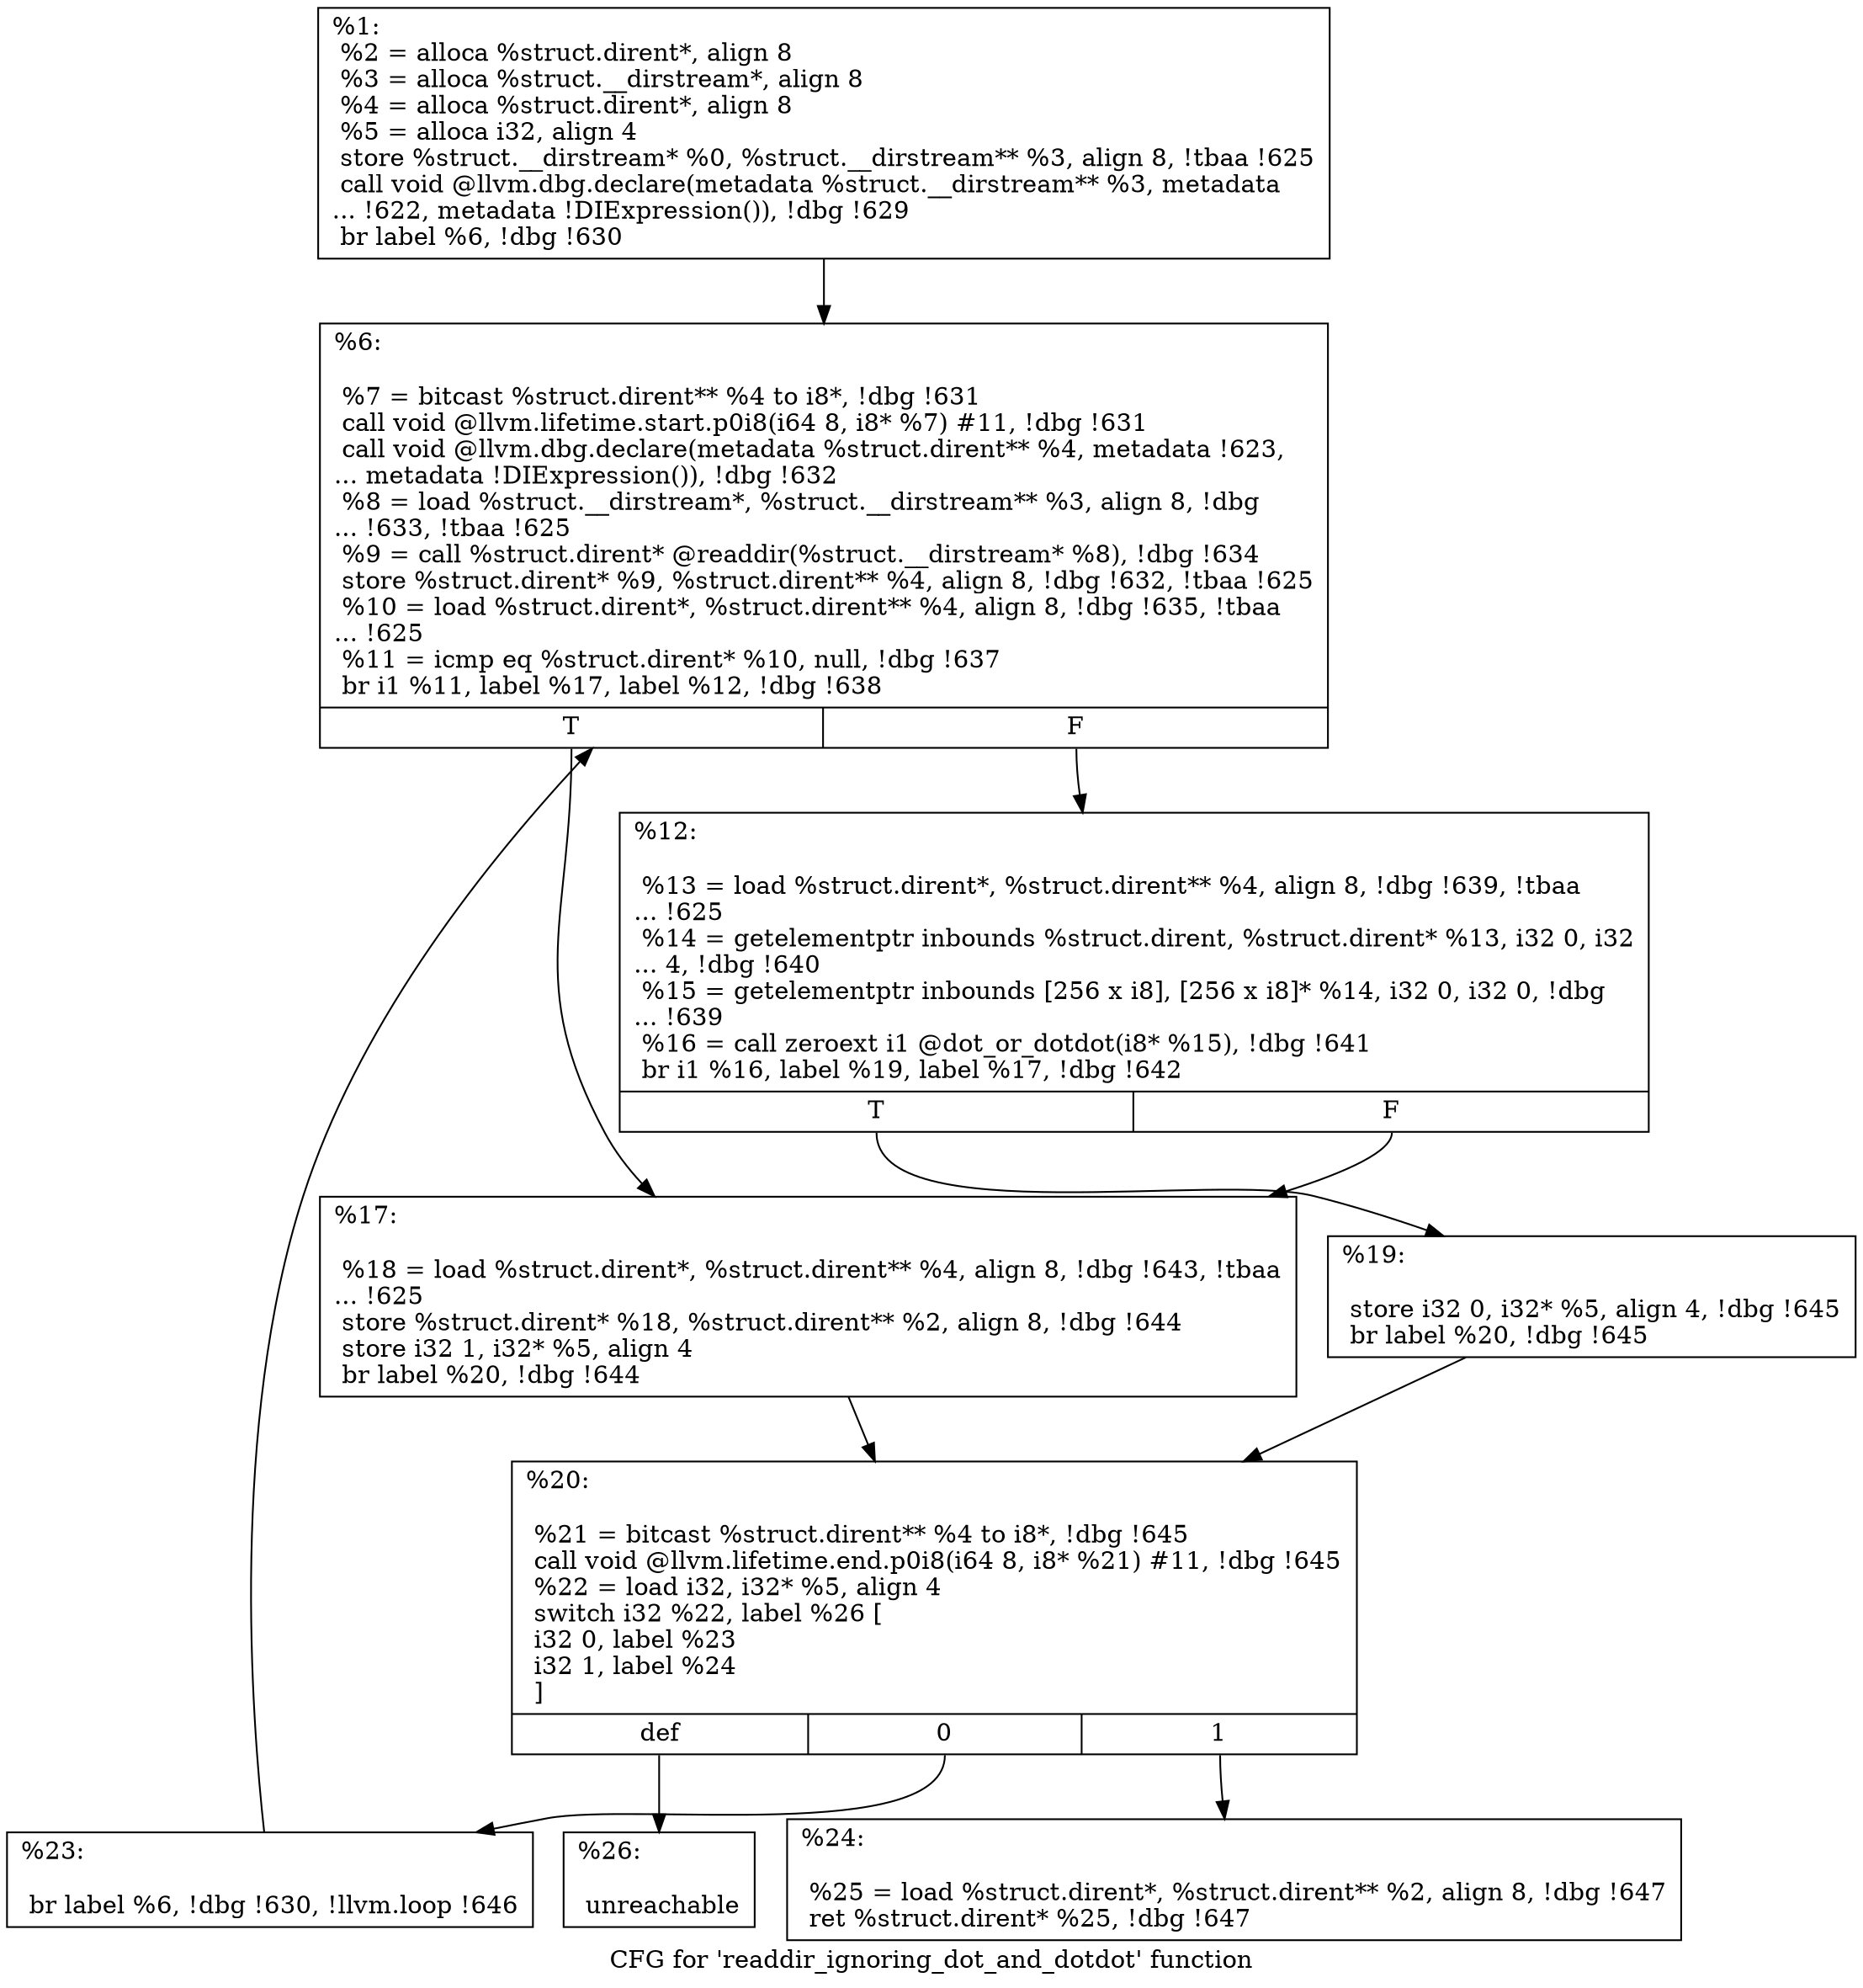 digraph "CFG for 'readdir_ignoring_dot_and_dotdot' function" {
	label="CFG for 'readdir_ignoring_dot_and_dotdot' function";

	Node0x16ca630 [shape=record,label="{%1:\l  %2 = alloca %struct.dirent*, align 8\l  %3 = alloca %struct.__dirstream*, align 8\l  %4 = alloca %struct.dirent*, align 8\l  %5 = alloca i32, align 4\l  store %struct.__dirstream* %0, %struct.__dirstream** %3, align 8, !tbaa !625\l  call void @llvm.dbg.declare(metadata %struct.__dirstream** %3, metadata\l... !622, metadata !DIExpression()), !dbg !629\l  br label %6, !dbg !630\l}"];
	Node0x16ca630 -> Node0x16ca680;
	Node0x16ca680 [shape=record,label="{%6:\l\l  %7 = bitcast %struct.dirent** %4 to i8*, !dbg !631\l  call void @llvm.lifetime.start.p0i8(i64 8, i8* %7) #11, !dbg !631\l  call void @llvm.dbg.declare(metadata %struct.dirent** %4, metadata !623,\l... metadata !DIExpression()), !dbg !632\l  %8 = load %struct.__dirstream*, %struct.__dirstream** %3, align 8, !dbg\l... !633, !tbaa !625\l  %9 = call %struct.dirent* @readdir(%struct.__dirstream* %8), !dbg !634\l  store %struct.dirent* %9, %struct.dirent** %4, align 8, !dbg !632, !tbaa !625\l  %10 = load %struct.dirent*, %struct.dirent** %4, align 8, !dbg !635, !tbaa\l... !625\l  %11 = icmp eq %struct.dirent* %10, null, !dbg !637\l  br i1 %11, label %17, label %12, !dbg !638\l|{<s0>T|<s1>F}}"];
	Node0x16ca680:s0 -> Node0x16ca720;
	Node0x16ca680:s1 -> Node0x16ca6d0;
	Node0x16ca6d0 [shape=record,label="{%12:\l\l  %13 = load %struct.dirent*, %struct.dirent** %4, align 8, !dbg !639, !tbaa\l... !625\l  %14 = getelementptr inbounds %struct.dirent, %struct.dirent* %13, i32 0, i32\l... 4, !dbg !640\l  %15 = getelementptr inbounds [256 x i8], [256 x i8]* %14, i32 0, i32 0, !dbg\l... !639\l  %16 = call zeroext i1 @dot_or_dotdot(i8* %15), !dbg !641\l  br i1 %16, label %19, label %17, !dbg !642\l|{<s0>T|<s1>F}}"];
	Node0x16ca6d0:s0 -> Node0x16ca770;
	Node0x16ca6d0:s1 -> Node0x16ca720;
	Node0x16ca720 [shape=record,label="{%17:\l\l  %18 = load %struct.dirent*, %struct.dirent** %4, align 8, !dbg !643, !tbaa\l... !625\l  store %struct.dirent* %18, %struct.dirent** %2, align 8, !dbg !644\l  store i32 1, i32* %5, align 4\l  br label %20, !dbg !644\l}"];
	Node0x16ca720 -> Node0x16ca7c0;
	Node0x16ca770 [shape=record,label="{%19:\l\l  store i32 0, i32* %5, align 4, !dbg !645\l  br label %20, !dbg !645\l}"];
	Node0x16ca770 -> Node0x16ca7c0;
	Node0x16ca7c0 [shape=record,label="{%20:\l\l  %21 = bitcast %struct.dirent** %4 to i8*, !dbg !645\l  call void @llvm.lifetime.end.p0i8(i64 8, i8* %21) #11, !dbg !645\l  %22 = load i32, i32* %5, align 4\l  switch i32 %22, label %26 [\l    i32 0, label %23\l    i32 1, label %24\l  ]\l|{<s0>def|<s1>0|<s2>1}}"];
	Node0x16ca7c0:s0 -> Node0x16ca8b0;
	Node0x16ca7c0:s1 -> Node0x16ca810;
	Node0x16ca7c0:s2 -> Node0x16ca860;
	Node0x16ca810 [shape=record,label="{%23:\l\l  br label %6, !dbg !630, !llvm.loop !646\l}"];
	Node0x16ca810 -> Node0x16ca680;
	Node0x16ca860 [shape=record,label="{%24:\l\l  %25 = load %struct.dirent*, %struct.dirent** %2, align 8, !dbg !647\l  ret %struct.dirent* %25, !dbg !647\l}"];
	Node0x16ca8b0 [shape=record,label="{%26:\l\l  unreachable\l}"];
}
